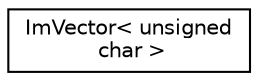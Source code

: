 digraph "Graphical Class Hierarchy"
{
  edge [fontname="Helvetica",fontsize="10",labelfontname="Helvetica",labelfontsize="10"];
  node [fontname="Helvetica",fontsize="10",shape=record];
  rankdir="LR";
  Node0 [label="ImVector\< unsigned\l char \>",height=0.2,width=0.4,color="black", fillcolor="white", style="filled",URL="$structImVector.html"];
}
